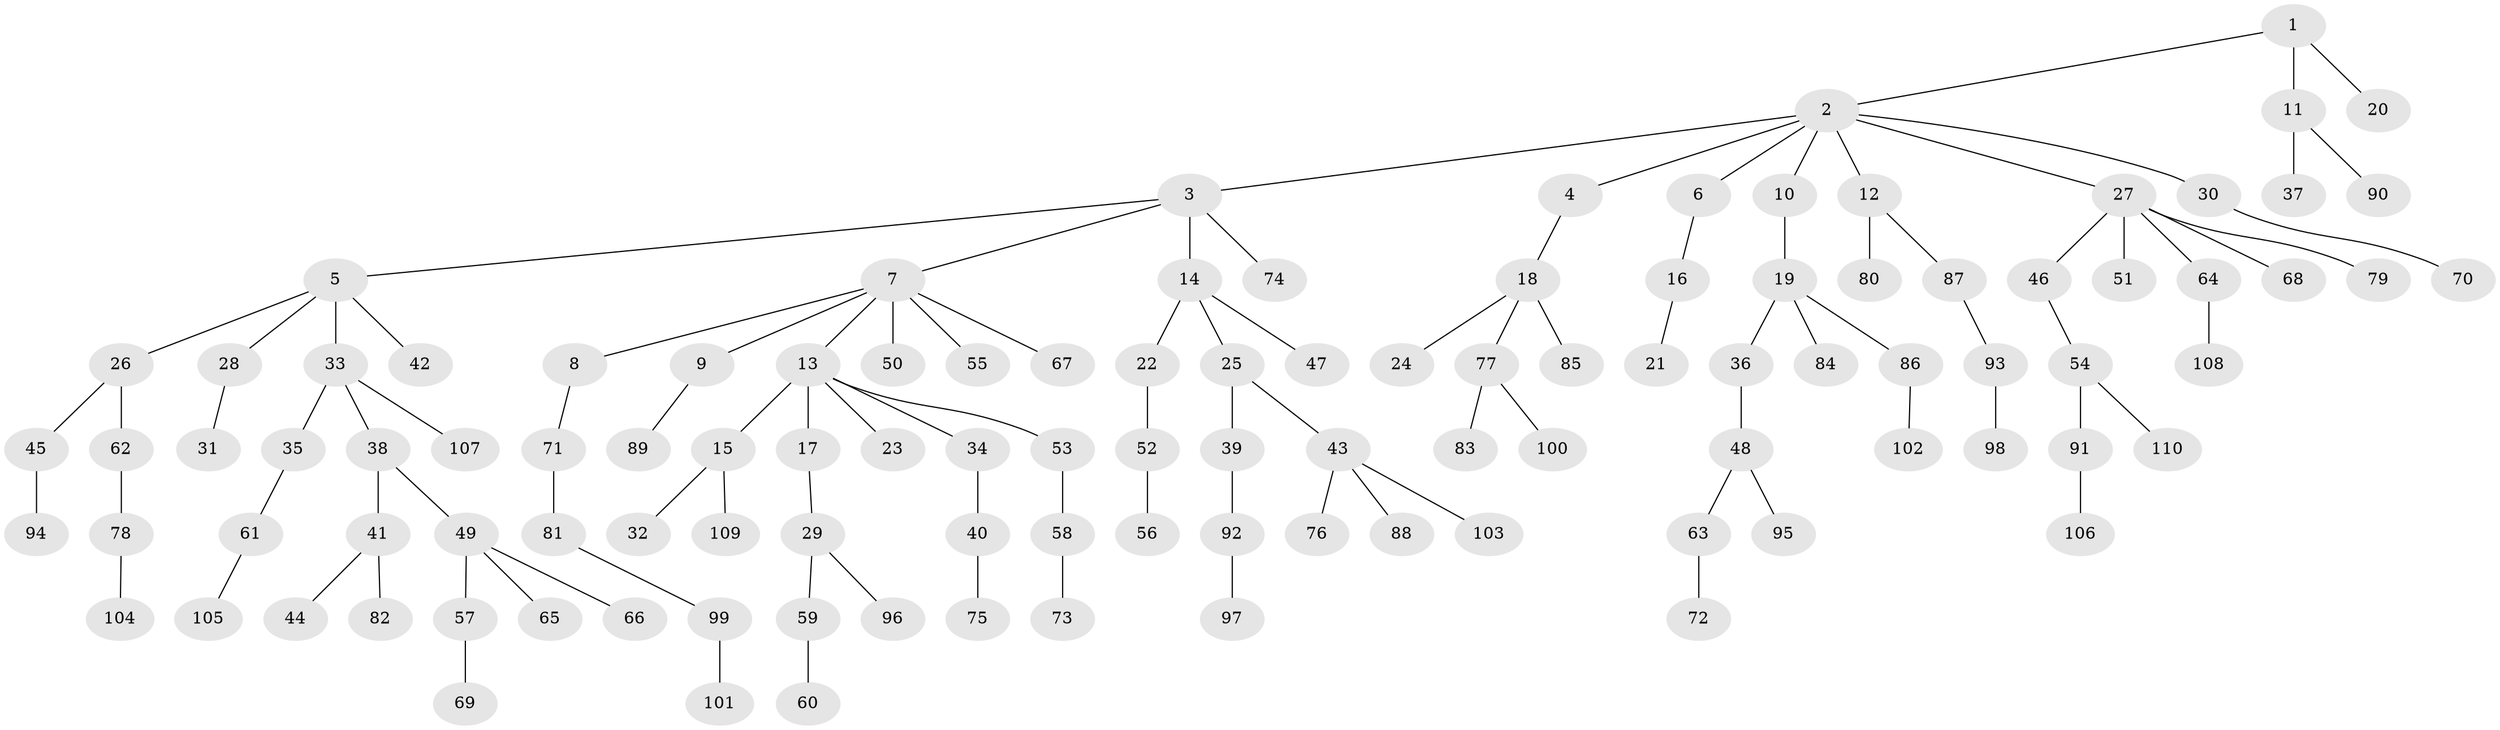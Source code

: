 // Generated by graph-tools (version 1.1) at 2025/50/03/09/25 03:50:16]
// undirected, 110 vertices, 109 edges
graph export_dot {
graph [start="1"]
  node [color=gray90,style=filled];
  1;
  2;
  3;
  4;
  5;
  6;
  7;
  8;
  9;
  10;
  11;
  12;
  13;
  14;
  15;
  16;
  17;
  18;
  19;
  20;
  21;
  22;
  23;
  24;
  25;
  26;
  27;
  28;
  29;
  30;
  31;
  32;
  33;
  34;
  35;
  36;
  37;
  38;
  39;
  40;
  41;
  42;
  43;
  44;
  45;
  46;
  47;
  48;
  49;
  50;
  51;
  52;
  53;
  54;
  55;
  56;
  57;
  58;
  59;
  60;
  61;
  62;
  63;
  64;
  65;
  66;
  67;
  68;
  69;
  70;
  71;
  72;
  73;
  74;
  75;
  76;
  77;
  78;
  79;
  80;
  81;
  82;
  83;
  84;
  85;
  86;
  87;
  88;
  89;
  90;
  91;
  92;
  93;
  94;
  95;
  96;
  97;
  98;
  99;
  100;
  101;
  102;
  103;
  104;
  105;
  106;
  107;
  108;
  109;
  110;
  1 -- 2;
  1 -- 11;
  1 -- 20;
  2 -- 3;
  2 -- 4;
  2 -- 6;
  2 -- 10;
  2 -- 12;
  2 -- 27;
  2 -- 30;
  3 -- 5;
  3 -- 7;
  3 -- 14;
  3 -- 74;
  4 -- 18;
  5 -- 26;
  5 -- 28;
  5 -- 33;
  5 -- 42;
  6 -- 16;
  7 -- 8;
  7 -- 9;
  7 -- 13;
  7 -- 50;
  7 -- 55;
  7 -- 67;
  8 -- 71;
  9 -- 89;
  10 -- 19;
  11 -- 37;
  11 -- 90;
  12 -- 80;
  12 -- 87;
  13 -- 15;
  13 -- 17;
  13 -- 23;
  13 -- 34;
  13 -- 53;
  14 -- 22;
  14 -- 25;
  14 -- 47;
  15 -- 32;
  15 -- 109;
  16 -- 21;
  17 -- 29;
  18 -- 24;
  18 -- 77;
  18 -- 85;
  19 -- 36;
  19 -- 84;
  19 -- 86;
  22 -- 52;
  25 -- 39;
  25 -- 43;
  26 -- 45;
  26 -- 62;
  27 -- 46;
  27 -- 51;
  27 -- 64;
  27 -- 68;
  27 -- 79;
  28 -- 31;
  29 -- 59;
  29 -- 96;
  30 -- 70;
  33 -- 35;
  33 -- 38;
  33 -- 107;
  34 -- 40;
  35 -- 61;
  36 -- 48;
  38 -- 41;
  38 -- 49;
  39 -- 92;
  40 -- 75;
  41 -- 44;
  41 -- 82;
  43 -- 76;
  43 -- 88;
  43 -- 103;
  45 -- 94;
  46 -- 54;
  48 -- 63;
  48 -- 95;
  49 -- 57;
  49 -- 65;
  49 -- 66;
  52 -- 56;
  53 -- 58;
  54 -- 91;
  54 -- 110;
  57 -- 69;
  58 -- 73;
  59 -- 60;
  61 -- 105;
  62 -- 78;
  63 -- 72;
  64 -- 108;
  71 -- 81;
  77 -- 83;
  77 -- 100;
  78 -- 104;
  81 -- 99;
  86 -- 102;
  87 -- 93;
  91 -- 106;
  92 -- 97;
  93 -- 98;
  99 -- 101;
}
